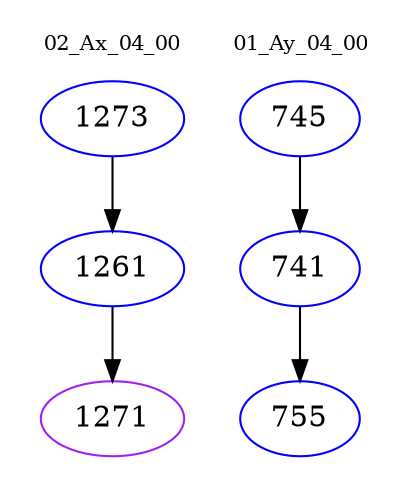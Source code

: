 digraph{
subgraph cluster_0 {
color = white
label = "02_Ax_04_00";
fontsize=10;
T0_1273 [label="1273", color="blue"]
T0_1273 -> T0_1261 [color="black"]
T0_1261 [label="1261", color="blue"]
T0_1261 -> T0_1271 [color="black"]
T0_1271 [label="1271", color="purple"]
}
subgraph cluster_1 {
color = white
label = "01_Ay_04_00";
fontsize=10;
T1_745 [label="745", color="blue"]
T1_745 -> T1_741 [color="black"]
T1_741 [label="741", color="blue"]
T1_741 -> T1_755 [color="black"]
T1_755 [label="755", color="blue"]
}
}
